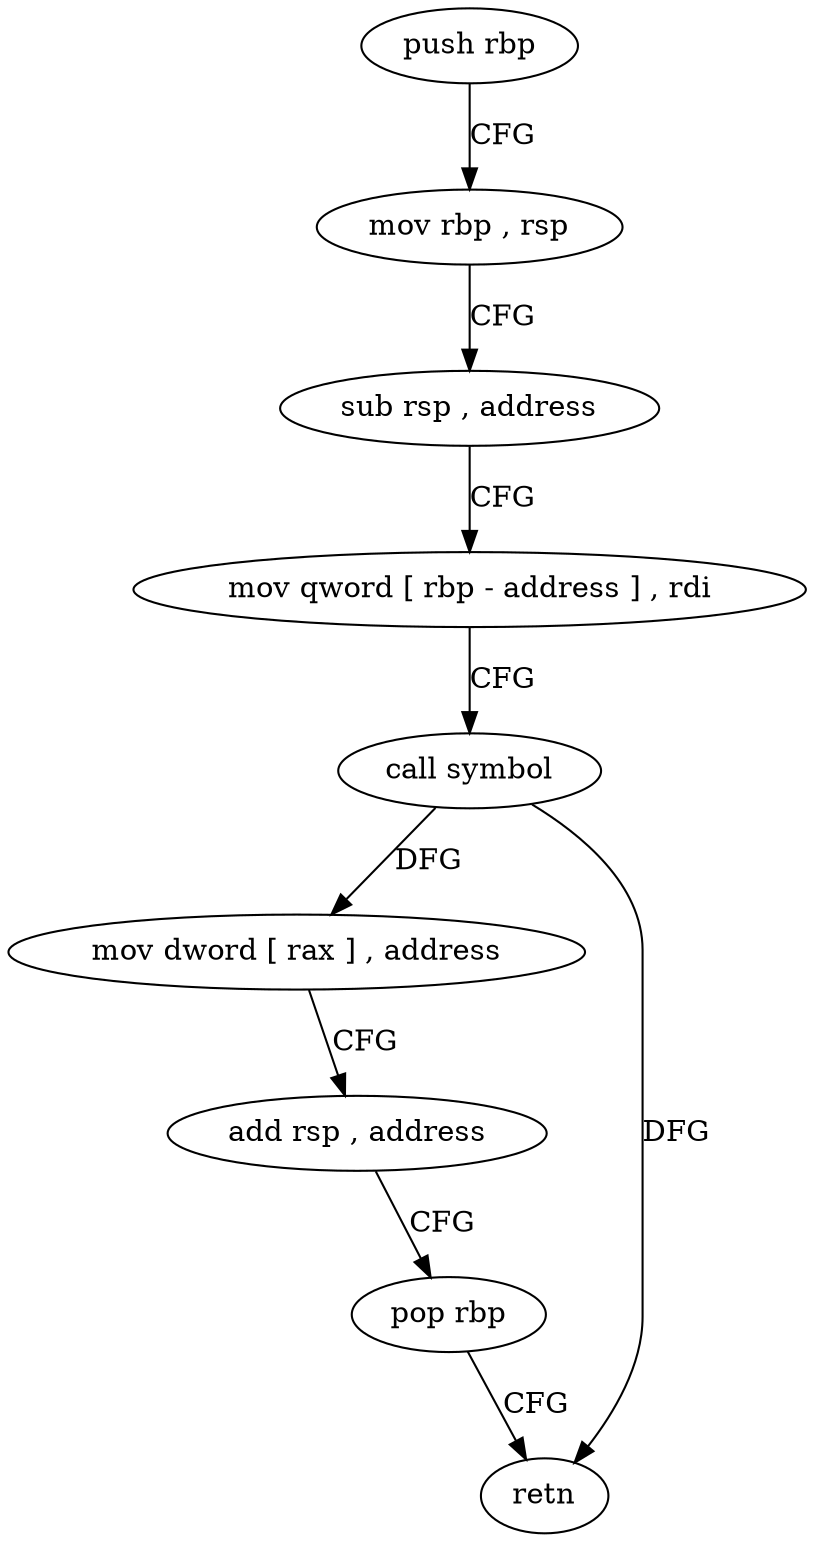 digraph "func" {
"4286896" [label = "push rbp" ]
"4286897" [label = "mov rbp , rsp" ]
"4286900" [label = "sub rsp , address" ]
"4286904" [label = "mov qword [ rbp - address ] , rdi" ]
"4286908" [label = "call symbol" ]
"4286913" [label = "mov dword [ rax ] , address" ]
"4286919" [label = "add rsp , address" ]
"4286923" [label = "pop rbp" ]
"4286924" [label = "retn" ]
"4286896" -> "4286897" [ label = "CFG" ]
"4286897" -> "4286900" [ label = "CFG" ]
"4286900" -> "4286904" [ label = "CFG" ]
"4286904" -> "4286908" [ label = "CFG" ]
"4286908" -> "4286913" [ label = "DFG" ]
"4286908" -> "4286924" [ label = "DFG" ]
"4286913" -> "4286919" [ label = "CFG" ]
"4286919" -> "4286923" [ label = "CFG" ]
"4286923" -> "4286924" [ label = "CFG" ]
}
